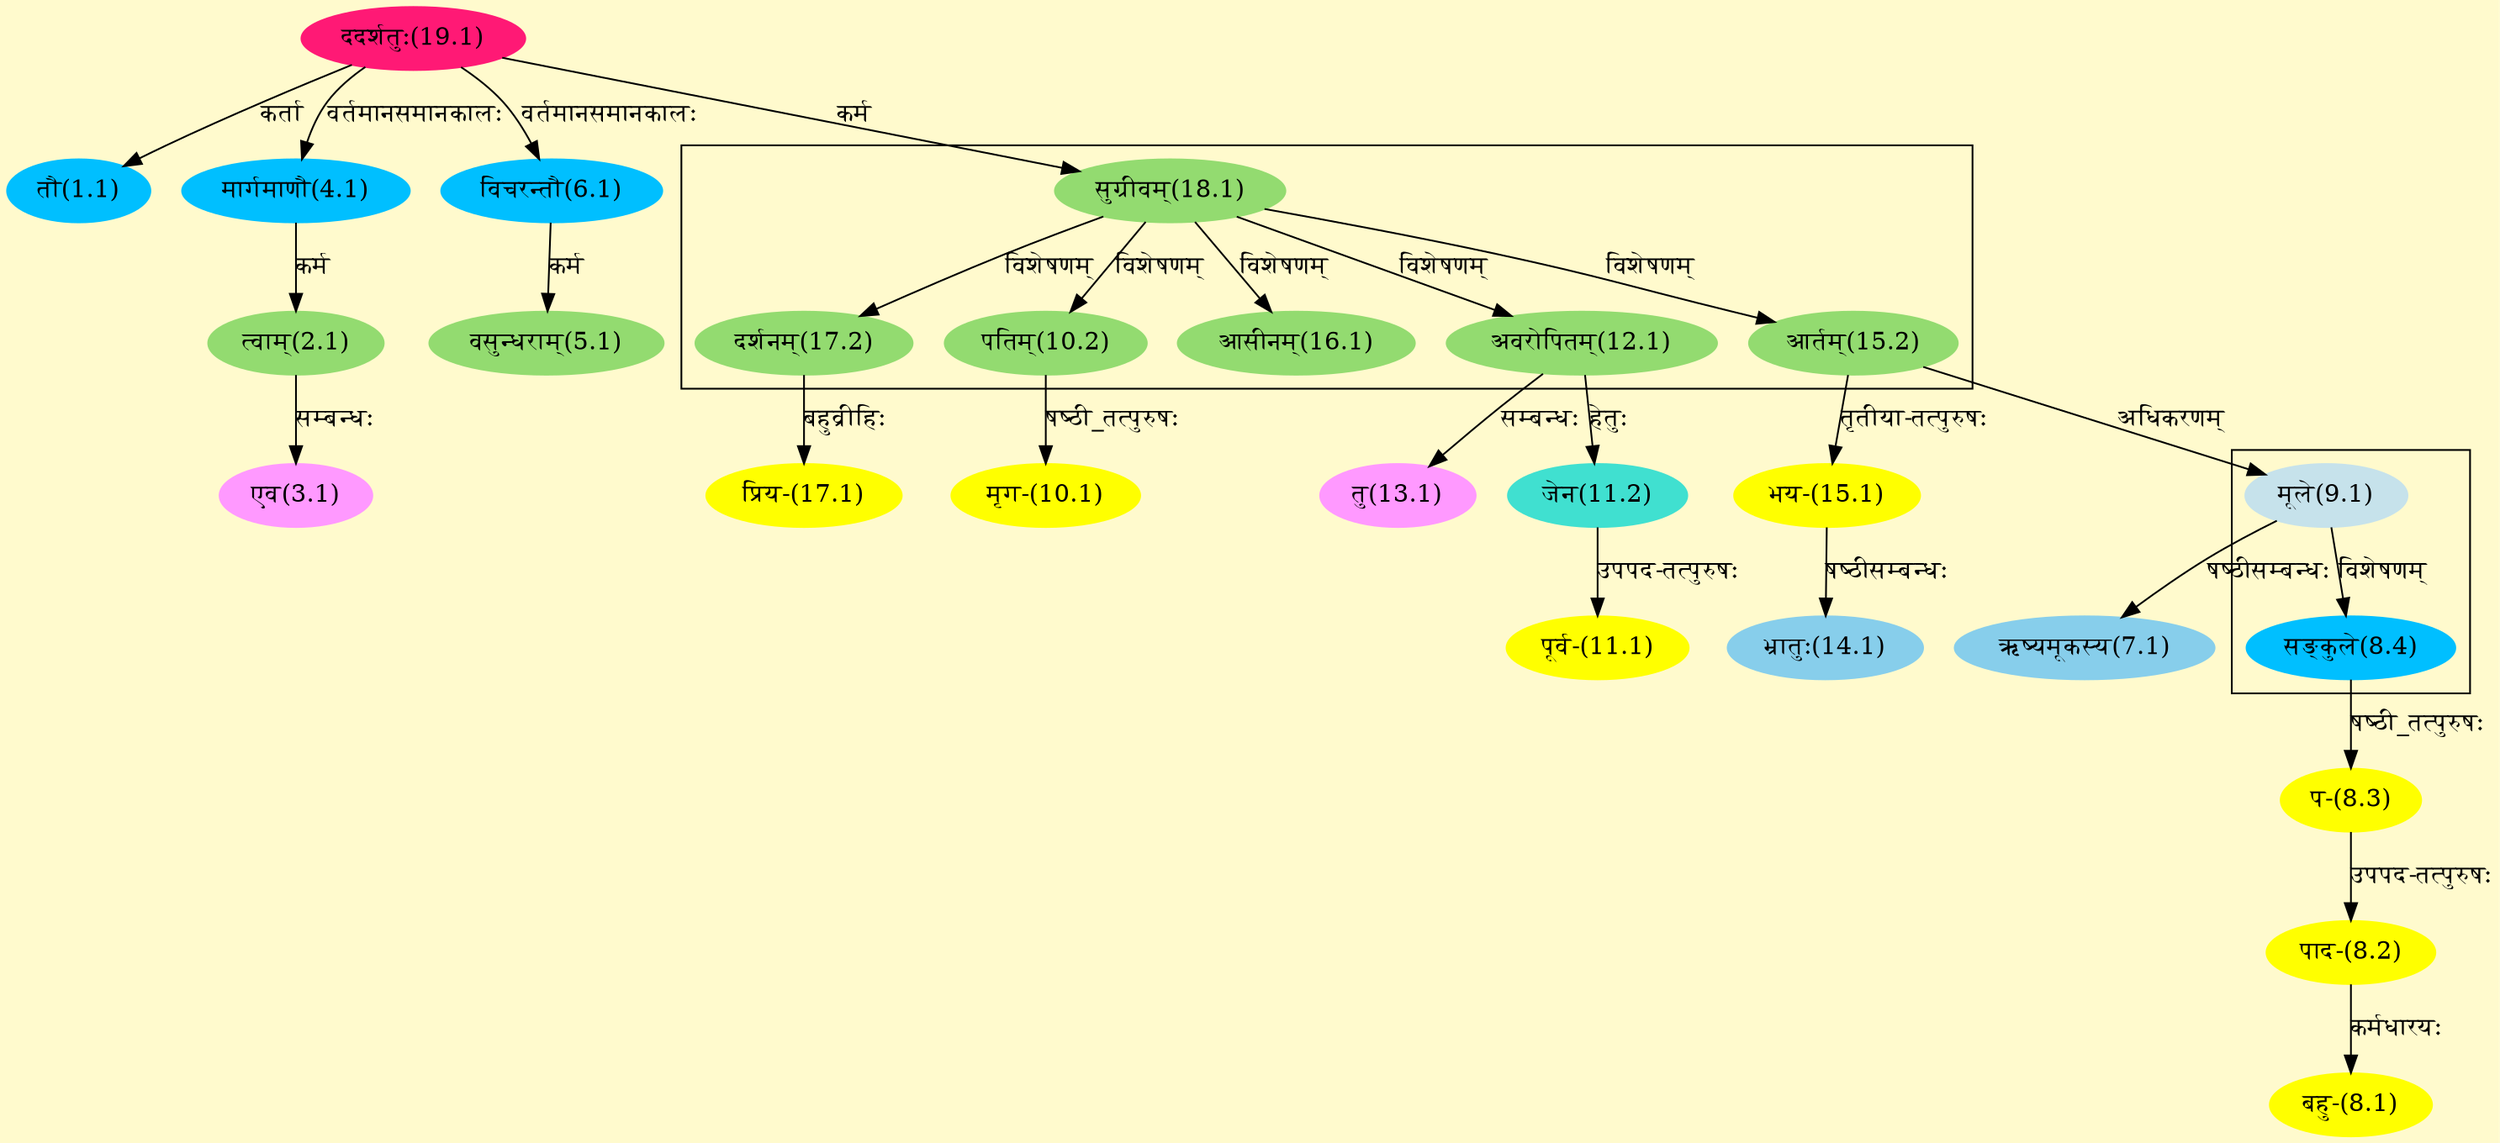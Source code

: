 digraph G{
rankdir=BT;
 compound=true;
 bgcolor="lemonchiffon1";

subgraph cluster_1{
Node8_4 [style=filled, color="#00BFFF" label = "सङ्कुले(8.4)"]
Node9_1 [style=filled, color="#C6E2EB" label = "मूले(9.1)"]

}

subgraph cluster_2{
Node10_2 [style=filled, color="#93DB70" label = "पतिम्(10.2)"]
Node18_1 [style=filled, color="#93DB70" label = "सुग्रीवम्(18.1)"]
Node12_1 [style=filled, color="#93DB70" label = "अवरोपितम्(12.1)"]
Node15_2 [style=filled, color="#93DB70" label = "आर्तम्(15.2)"]
Node16_1 [style=filled, color="#93DB70" label = "आसीनम्(16.1)"]
Node17_2 [style=filled, color="#93DB70" label = "दर्शनम्(17.2)"]

}
Node1_1 [style=filled, color="#00BFFF" label = "तौ(1.1)"]
Node19_1 [style=filled, color="#FF1975" label = "ददर्शतुः(19.1)"]
Node2_1 [style=filled, color="#93DB70" label = "त्वाम्(2.1)"]
Node4_1 [style=filled, color="#00BFFF" label = "मार्गमाणौ(4.1)"]
Node3_1 [style=filled, color="#FF99FF" label = "एव(3.1)"]
Node5_1 [style=filled, color="#93DB70" label = "वसुन्धराम्(5.1)"]
Node6_1 [style=filled, color="#00BFFF" label = "विचरन्तौ(6.1)"]
Node7_1 [style=filled, color="#87CEEB" label = "ऋष्यमूकस्य(7.1)"]
Node9_1 [style=filled, color="#C6E2EB" label = "मूले(9.1)"]
Node8_1 [style=filled, color="#FFFF00" label = "बहु-(8.1)"]
Node8_2 [style=filled, color="#FFFF00" label = "पाद-(8.2)"]
Node8_3 [style=filled, color="#FFFF00" label = "प-(8.3)"]
Node8_4 [style=filled, color="#00BFFF" label = "सङ्कुले(8.4)"]
Node15_2 [style=filled, color="#93DB70" label = "आर्तम्(15.2)"]
Node10_1 [style=filled, color="#FFFF00" label = "मृग-(10.1)"]
Node10_2 [style=filled, color="#93DB70" label = "पतिम्(10.2)"]
Node11_1 [style=filled, color="#FFFF00" label = "पूर्व-(11.1)"]
Node11_2 [style=filled, color="#40E0D0" label = "जेन(11.2)"]
Node12_1 [style=filled, color="#93DB70" label = "अवरोपितम्(12.1)"]
Node13_1 [style=filled, color="#FF99FF" label = "तु(13.1)"]
Node14_1 [style=filled, color="#87CEEB" label = "भ्रातुः(14.1)"]
Node15_1 [style=filled, color="#FFFF00" label = "भय-(15.1)"]
Node17_1 [style=filled, color="#FFFF00" label = "प्रिय-(17.1)"]
Node17_2 [style=filled, color="#93DB70" label = "दर्शनम्(17.2)"]
Node18_1 [style=filled, color="#93DB70" label = "सुग्रीवम्(18.1)"]
/* Start of Relations section */

Node1_1 -> Node19_1 [  label="कर्ता"  dir="back" ]
Node2_1 -> Node4_1 [  label="कर्म"  dir="back" ]
Node3_1 -> Node2_1 [  label="सम्बन्धः"  dir="back" ]
Node4_1 -> Node19_1 [  label="वर्तमानसमानकालः"  dir="back" ]
Node5_1 -> Node6_1 [  label="कर्म"  dir="back" ]
Node6_1 -> Node19_1 [  label="वर्तमानसमानकालः"  dir="back" ]
Node7_1 -> Node9_1 [  label="षष्ठीसम्बन्धः"  dir="back" ]
Node8_1 -> Node8_2 [  label="कर्मधारयः"  dir="back" ]
Node8_2 -> Node8_3 [  label="उपपद-तत्पुरुषः"  dir="back" ]
Node8_3 -> Node8_4 [  label="षष्ठी_तत्पुरुषः"  dir="back" ]
Node8_4 -> Node9_1 [  label="विशेषणम्"  dir="back" ]
Node9_1 -> Node15_2 [  label="अधिकरणम्"  dir="back" ]
Node10_1 -> Node10_2 [  label="षष्ठी_तत्पुरुषः"  dir="back" ]
Node10_2 -> Node18_1 [  label="विशेषणम्"  dir="back" ]
Node11_1 -> Node11_2 [  label="उपपद-तत्पुरुषः"  dir="back" ]
Node11_2 -> Node12_1 [  label="हेतुः"  dir="back" ]
Node12_1 -> Node18_1 [  label="विशेषणम्"  dir="back" ]
Node13_1 -> Node12_1 [  label="सम्बन्धः"  dir="back" ]
Node14_1 -> Node15_1 [  label="षष्ठीसम्बन्धः"  dir="back" ]
Node15_1 -> Node15_2 [  label="तृतीया-तत्पुरुषः"  dir="back" ]
Node15_2 -> Node18_1 [  label="विशेषणम्"  dir="back" ]
Node16_1 -> Node18_1 [  label="विशेषणम्"  dir="back" ]
Node17_1 -> Node17_2 [  label="बहुव्रीहिः"  dir="back" ]
Node17_2 -> Node18_1 [  label="विशेषणम्"  dir="back" ]
Node18_1 -> Node19_1 [  label="कर्म"  dir="back" ]
}

